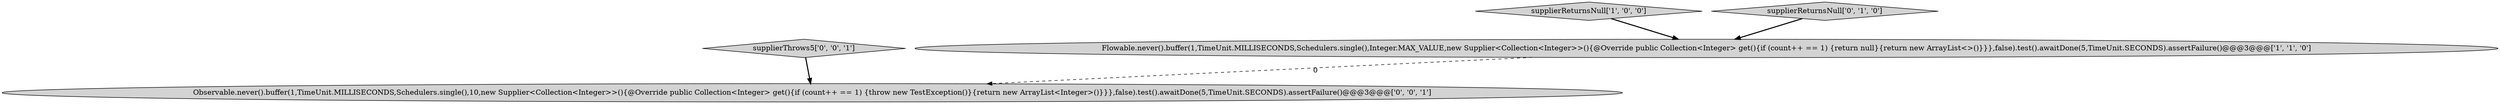 digraph {
4 [style = filled, label = "Observable.never().buffer(1,TimeUnit.MILLISECONDS,Schedulers.single(),10,new Supplier<Collection<Integer>>(){@Override public Collection<Integer> get(){if (count++ == 1) {throw new TestException()}{return new ArrayList<Integer>()}}},false).test().awaitDone(5,TimeUnit.SECONDS).assertFailure()@@@3@@@['0', '0', '1']", fillcolor = lightgray, shape = ellipse image = "AAA0AAABBB3BBB"];
0 [style = filled, label = "supplierReturnsNull['1', '0', '0']", fillcolor = lightgray, shape = diamond image = "AAA0AAABBB1BBB"];
2 [style = filled, label = "supplierReturnsNull['0', '1', '0']", fillcolor = lightgray, shape = diamond image = "AAA0AAABBB2BBB"];
3 [style = filled, label = "supplierThrows5['0', '0', '1']", fillcolor = lightgray, shape = diamond image = "AAA0AAABBB3BBB"];
1 [style = filled, label = "Flowable.never().buffer(1,TimeUnit.MILLISECONDS,Schedulers.single(),Integer.MAX_VALUE,new Supplier<Collection<Integer>>(){@Override public Collection<Integer> get(){if (count++ == 1) {return null}{return new ArrayList<>()}}},false).test().awaitDone(5,TimeUnit.SECONDS).assertFailure()@@@3@@@['1', '1', '0']", fillcolor = lightgray, shape = ellipse image = "AAA0AAABBB1BBB"];
1->4 [style = dashed, label="0"];
3->4 [style = bold, label=""];
0->1 [style = bold, label=""];
2->1 [style = bold, label=""];
}
